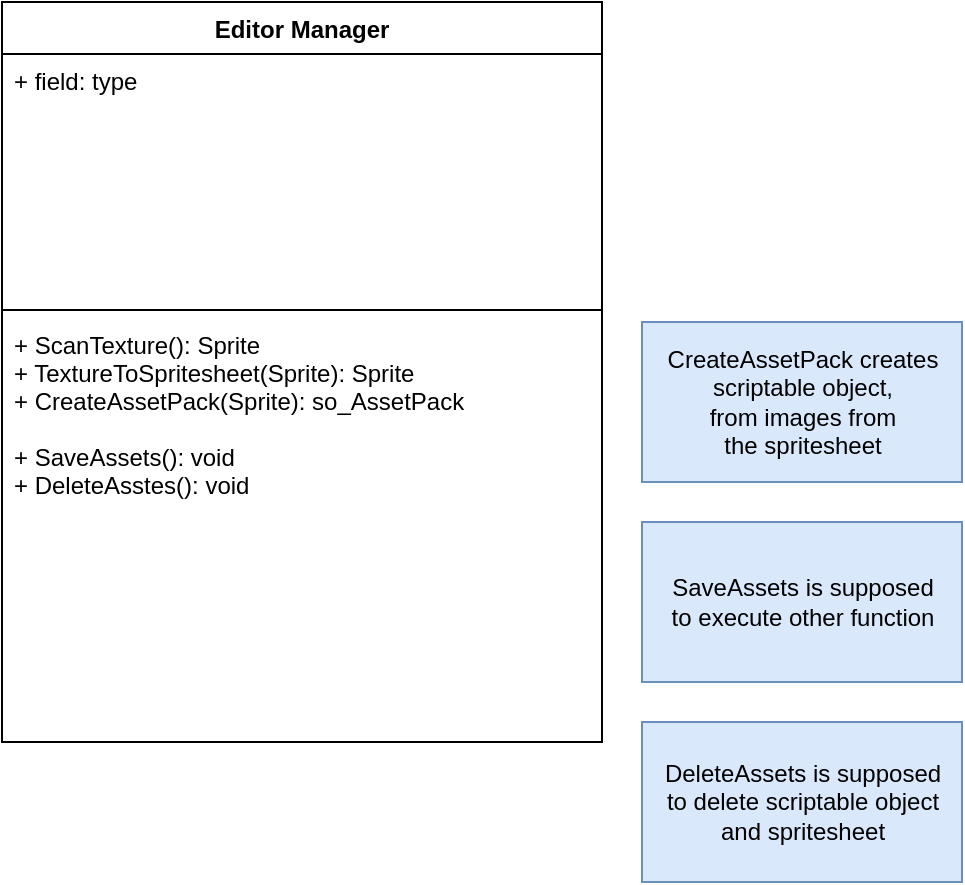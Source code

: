 <mxfile version="20.3.0" type="github">
  <diagram id="C5RBs43oDa-KdzZeNtuy" name="Page-1">
    <mxGraphModel dx="612" dy="581" grid="1" gridSize="10" guides="1" tooltips="1" connect="1" arrows="1" fold="1" page="1" pageScale="1" pageWidth="827" pageHeight="1169" math="0" shadow="0">
      <root>
        <mxCell id="WIyWlLk6GJQsqaUBKTNV-0" />
        <mxCell id="WIyWlLk6GJQsqaUBKTNV-1" parent="WIyWlLk6GJQsqaUBKTNV-0" />
        <mxCell id="qpDeTW0e5TJsFj23JtPz-0" value="Editor Manager" style="swimlane;fontStyle=1;align=center;verticalAlign=top;childLayout=stackLayout;horizontal=1;startSize=26;horizontalStack=0;resizeParent=1;resizeParentMax=0;resizeLast=0;collapsible=1;marginBottom=0;" vertex="1" parent="WIyWlLk6GJQsqaUBKTNV-1">
          <mxGeometry x="240" y="160" width="300" height="370" as="geometry" />
        </mxCell>
        <mxCell id="qpDeTW0e5TJsFj23JtPz-1" value="+ field: type" style="text;strokeColor=none;fillColor=none;align=left;verticalAlign=top;spacingLeft=4;spacingRight=4;overflow=hidden;rotatable=0;points=[[0,0.5],[1,0.5]];portConstraint=eastwest;" vertex="1" parent="qpDeTW0e5TJsFj23JtPz-0">
          <mxGeometry y="26" width="300" height="124" as="geometry" />
        </mxCell>
        <mxCell id="qpDeTW0e5TJsFj23JtPz-2" value="" style="line;strokeWidth=1;fillColor=none;align=left;verticalAlign=middle;spacingTop=-1;spacingLeft=3;spacingRight=3;rotatable=0;labelPosition=right;points=[];portConstraint=eastwest;strokeColor=inherit;" vertex="1" parent="qpDeTW0e5TJsFj23JtPz-0">
          <mxGeometry y="150" width="300" height="8" as="geometry" />
        </mxCell>
        <mxCell id="qpDeTW0e5TJsFj23JtPz-3" value="+ ScanTexture(): Sprite&#xa;+ TextureToSpritesheet(Sprite): Sprite&#xa;+ CreateAssetPack(Sprite): so_AssetPack&#xa;&#xa;+ SaveAssets(): void&#xa;+ DeleteAsstes(): void&#xa;" style="text;strokeColor=none;fillColor=none;align=left;verticalAlign=top;spacingLeft=4;spacingRight=4;overflow=hidden;rotatable=0;points=[[0,0.5],[1,0.5]];portConstraint=eastwest;" vertex="1" parent="qpDeTW0e5TJsFj23JtPz-0">
          <mxGeometry y="158" width="300" height="212" as="geometry" />
        </mxCell>
        <mxCell id="qpDeTW0e5TJsFj23JtPz-4" value="&lt;div&gt;SaveAssets is supposed &lt;br&gt;&lt;/div&gt;&lt;div&gt;to execute other function&lt;/div&gt;" style="html=1;fillColor=#dae8fc;strokeColor=#6c8ebf;" vertex="1" parent="WIyWlLk6GJQsqaUBKTNV-1">
          <mxGeometry x="560" y="420" width="160" height="80" as="geometry" />
        </mxCell>
        <mxCell id="qpDeTW0e5TJsFj23JtPz-5" value="&lt;div&gt;CreateAssetPack creates &lt;br&gt;&lt;/div&gt;&lt;div&gt;scriptable object, &lt;br&gt;&lt;/div&gt;&lt;div&gt;from images from &lt;br&gt;&lt;/div&gt;&lt;div&gt;the spritesheet&lt;/div&gt;" style="html=1;fillColor=#dae8fc;strokeColor=#6c8ebf;" vertex="1" parent="WIyWlLk6GJQsqaUBKTNV-1">
          <mxGeometry x="560" y="320" width="160" height="80" as="geometry" />
        </mxCell>
        <mxCell id="qpDeTW0e5TJsFj23JtPz-6" value="&lt;div&gt;DeleteAssets is supposed &lt;br&gt;&lt;/div&gt;&lt;div&gt;to delete scriptable object &lt;br&gt;&lt;/div&gt;&lt;div&gt;and spritesheet&lt;br&gt;&lt;/div&gt;" style="html=1;fillColor=#dae8fc;strokeColor=#6c8ebf;" vertex="1" parent="WIyWlLk6GJQsqaUBKTNV-1">
          <mxGeometry x="560" y="520" width="160" height="80" as="geometry" />
        </mxCell>
      </root>
    </mxGraphModel>
  </diagram>
</mxfile>
